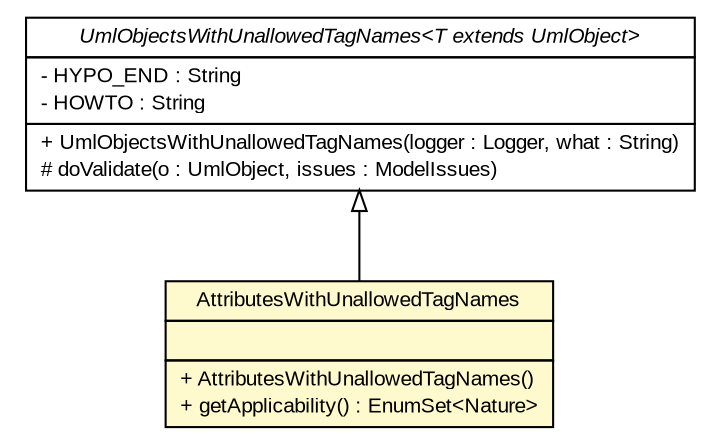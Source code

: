 #!/usr/local/bin/dot
#
# Class diagram 
# Generated by UMLGraph version R5_6_6-6-g3bdff0 (http://www.umlgraph.org/)
#

digraph G {
	edge [fontname="arial",fontsize=10,labelfontname="arial",labelfontsize=10];
	node [fontname="arial",fontsize=10,shape=plaintext];
	nodesep=0.25;
	ranksep=0.5;
	// org.tanjakostic.jcleancim.validation.AttributeValidator.AttributesWithUnallowedTagNames
	c42347 [label=<<table title="org.tanjakostic.jcleancim.validation.AttributeValidator.AttributesWithUnallowedTagNames" border="0" cellborder="1" cellspacing="0" cellpadding="2" port="p" bgcolor="lemonChiffon" href="./AttributeValidator.AttributesWithUnallowedTagNames.html">
		<tr><td><table border="0" cellspacing="0" cellpadding="1">
<tr><td align="center" balign="center"> AttributesWithUnallowedTagNames </td></tr>
		</table></td></tr>
		<tr><td><table border="0" cellspacing="0" cellpadding="1">
<tr><td align="left" balign="left">  </td></tr>
		</table></td></tr>
		<tr><td><table border="0" cellspacing="0" cellpadding="1">
<tr><td align="left" balign="left"> + AttributesWithUnallowedTagNames() </td></tr>
<tr><td align="left" balign="left"> + getApplicability() : EnumSet&lt;Nature&gt; </td></tr>
		</table></td></tr>
		</table>>, URL="./AttributeValidator.AttributesWithUnallowedTagNames.html", fontname="arial", fontcolor="black", fontsize=10.0];
	// org.tanjakostic.jcleancim.validation.AbstractRule.UmlObjectsWithUnallowedTagNames<T extends org.tanjakostic.jcleancim.model.UmlObject>
	c42396 [label=<<table title="org.tanjakostic.jcleancim.validation.AbstractRule.UmlObjectsWithUnallowedTagNames" border="0" cellborder="1" cellspacing="0" cellpadding="2" port="p" href="./AbstractRule.UmlObjectsWithUnallowedTagNames.html">
		<tr><td><table border="0" cellspacing="0" cellpadding="1">
<tr><td align="center" balign="center"><font face="Arial Italic"> UmlObjectsWithUnallowedTagNames&lt;T extends UmlObject&gt; </font></td></tr>
		</table></td></tr>
		<tr><td><table border="0" cellspacing="0" cellpadding="1">
<tr><td align="left" balign="left"> - HYPO_END : String </td></tr>
<tr><td align="left" balign="left"> - HOWTO : String </td></tr>
		</table></td></tr>
		<tr><td><table border="0" cellspacing="0" cellpadding="1">
<tr><td align="left" balign="left"> + UmlObjectsWithUnallowedTagNames(logger : Logger, what : String) </td></tr>
<tr><td align="left" balign="left"> # doValidate(o : UmlObject, issues : ModelIssues) </td></tr>
		</table></td></tr>
		</table>>, URL="./AbstractRule.UmlObjectsWithUnallowedTagNames.html", fontname="arial", fontcolor="black", fontsize=10.0];
	//org.tanjakostic.jcleancim.validation.AttributeValidator.AttributesWithUnallowedTagNames extends org.tanjakostic.jcleancim.validation.AbstractRule.UmlObjectsWithUnallowedTagNames<org.tanjakostic.jcleancim.model.UmlAttribute>
	c42396:p -> c42347:p [dir=back,arrowtail=empty];
}

